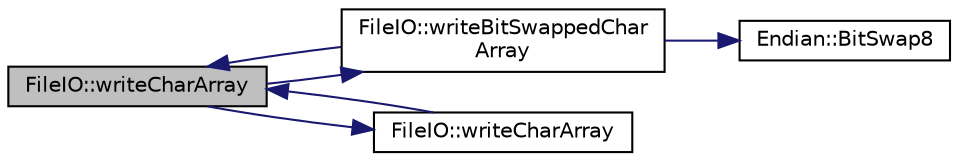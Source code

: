 digraph "FileIO::writeCharArray"
{
 // INTERACTIVE_SVG=YES
 // LATEX_PDF_SIZE
  edge [fontname="Helvetica",fontsize="10",labelfontname="Helvetica",labelfontsize="10"];
  node [fontname="Helvetica",fontsize="10",shape=record];
  rankdir="LR";
  Node1 [label="FileIO::writeCharArray",height=0.2,width=0.4,color="black", fillcolor="grey75", style="filled", fontcolor="black",tooltip=" "];
  Node1 -> Node2 [color="midnightblue",fontsize="10",style="solid",fontname="Helvetica"];
  Node2 [label="FileIO::writeBitSwappedChar\lArray",height=0.2,width=0.4,color="black", fillcolor="white", style="filled",URL="$namespaceFileIO.html#aaf194b8e6ea4f741357742e93b026051",tooltip=" "];
  Node2 -> Node3 [color="midnightblue",fontsize="10",style="solid",fontname="Helvetica"];
  Node3 [label="Endian::BitSwap8",height=0.2,width=0.4,color="black", fillcolor="white", style="filled",URL="$namespaceEndian.html#a36a7e410427efdc262d2d4c93fb80561",tooltip=" "];
  Node2 -> Node1 [color="midnightblue",fontsize="10",style="solid",fontname="Helvetica"];
  Node1 -> Node4 [color="midnightblue",fontsize="10",style="solid",fontname="Helvetica"];
  Node4 [label="FileIO::writeCharArray",height=0.2,width=0.4,color="black", fillcolor="white", style="filled",URL="$namespaceFileIO.html#ae5c9c87b1161631c94e33101c9351e8d",tooltip=" "];
  Node4 -> Node1 [color="midnightblue",fontsize="10",style="solid",fontname="Helvetica"];
}
